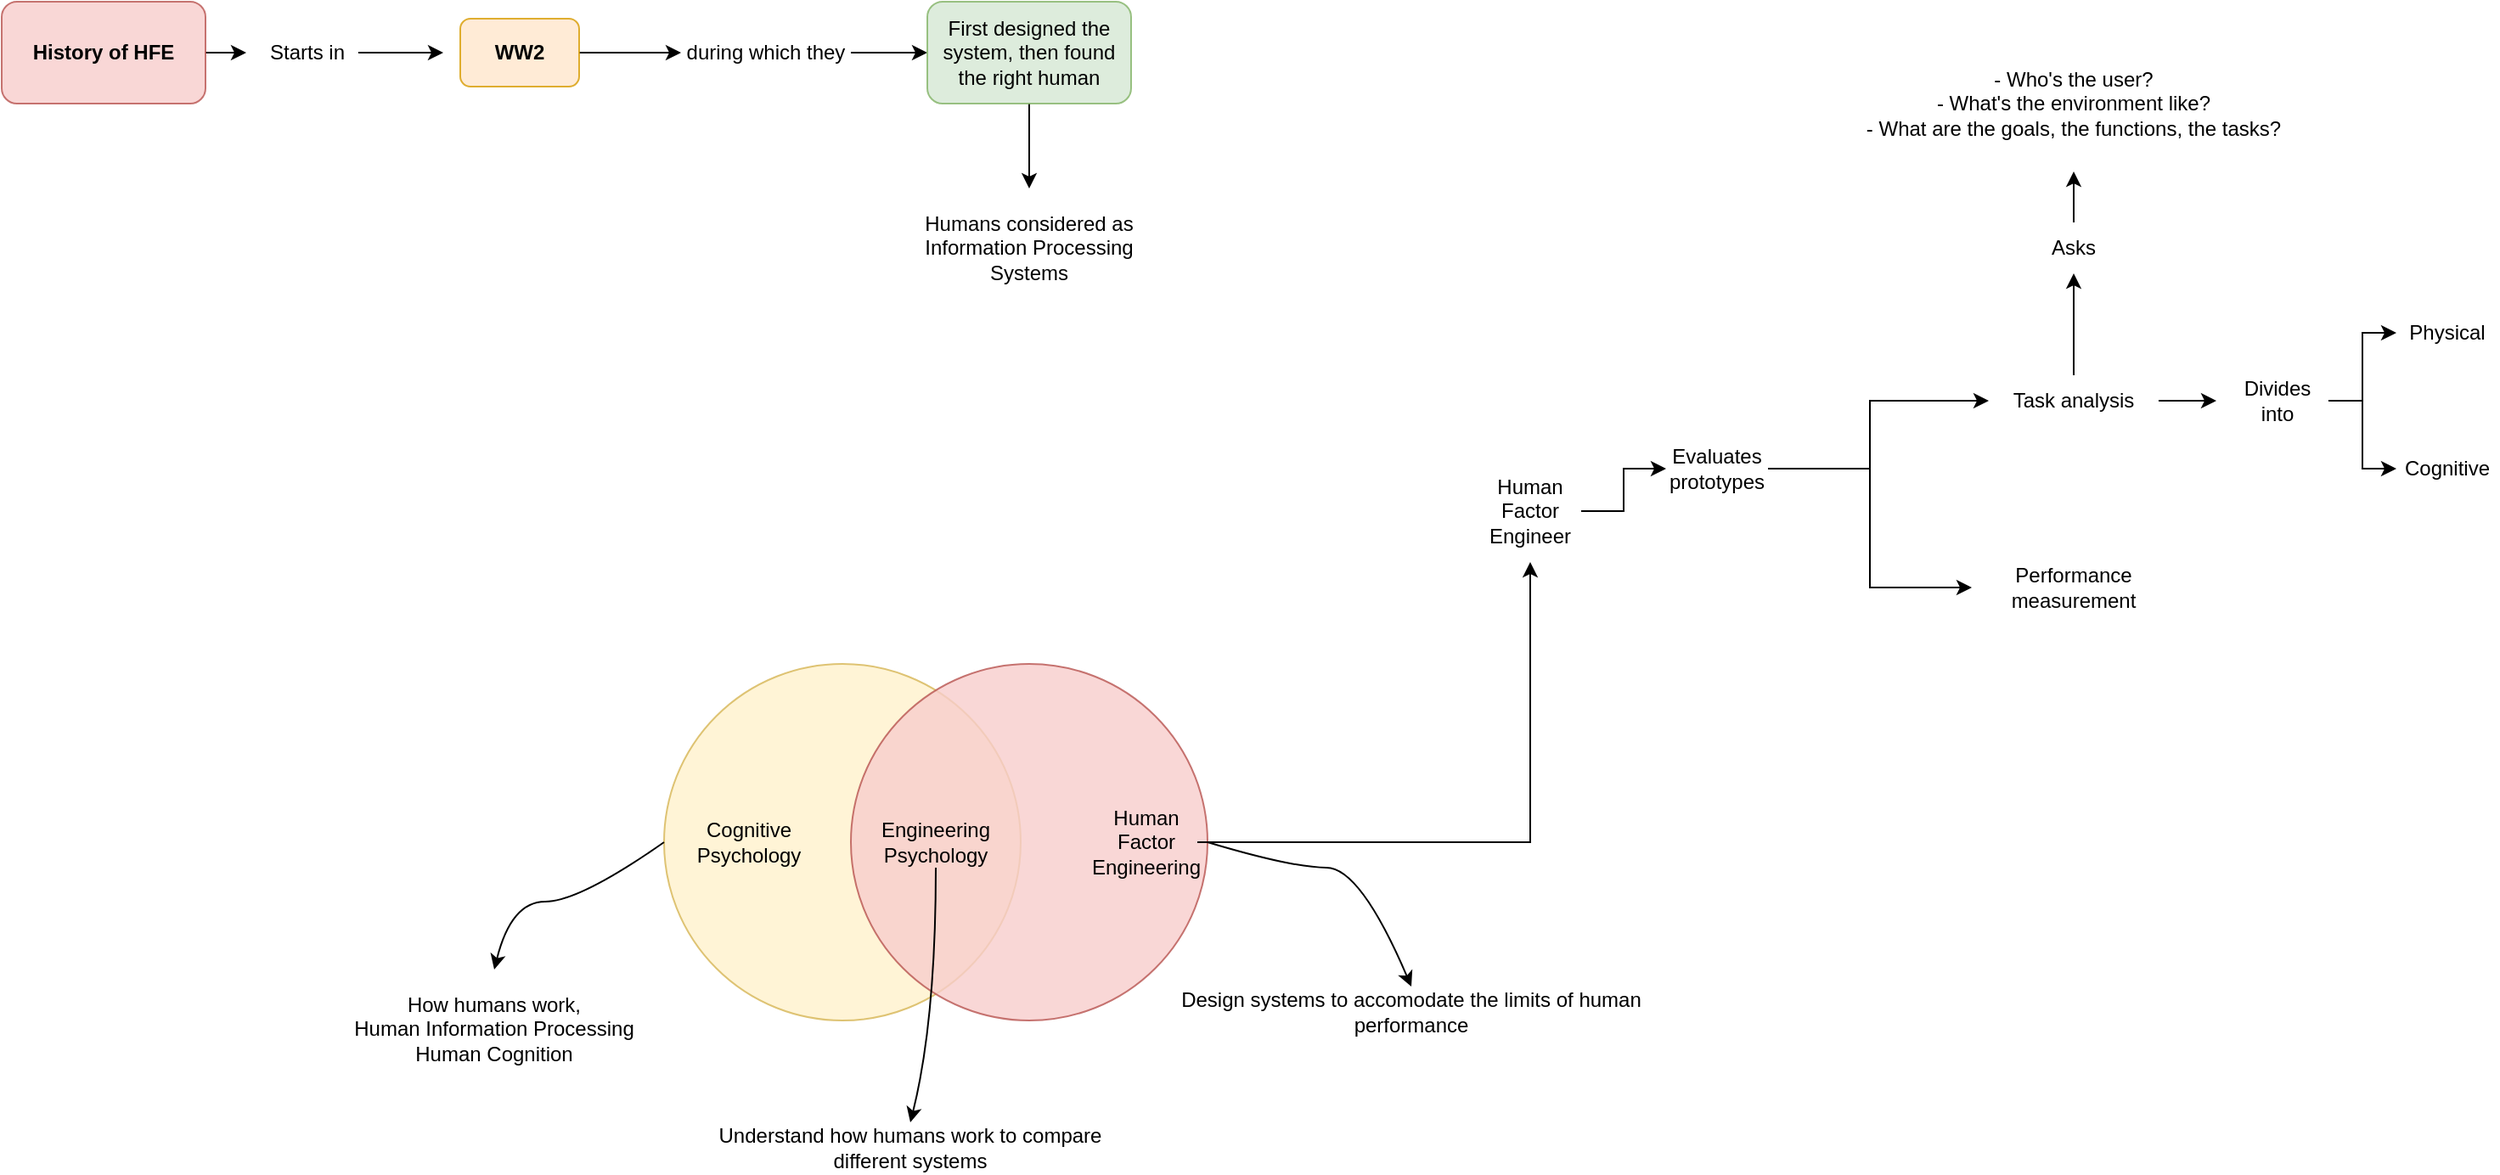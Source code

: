 <mxfile version="15.5.5" type="github"><diagram id="WYOHDMX3otPDSUpYf5oi" name="Page-1"><mxGraphModel dx="2222" dy="2023" grid="1" gridSize="10" guides="1" tooltips="1" connect="1" arrows="1" fold="1" page="1" pageScale="1" pageWidth="827" pageHeight="1169" math="0" shadow="0"><root><mxCell id="0"/><mxCell id="1" parent="0"/><mxCell id="lIc6VvKzGLfamKoXK6Ft-1" value="" style="ellipse;whiteSpace=wrap;html=1;aspect=fixed;fillColor=#fff2cc;strokeColor=#d6b656;opacity=80;" vertex="1" parent="1"><mxGeometry x="130" y="170" width="210" height="210" as="geometry"/></mxCell><mxCell id="lIc6VvKzGLfamKoXK6Ft-3" value="" style="ellipse;whiteSpace=wrap;html=1;aspect=fixed;fillColor=#f8cecc;strokeColor=#b85450;opacity=80;" vertex="1" parent="1"><mxGeometry x="240" y="170" width="210" height="210" as="geometry"/></mxCell><mxCell id="lIc6VvKzGLfamKoXK6Ft-4" value="Cognitive&lt;br&gt;Psychology" style="text;html=1;strokeColor=none;fillColor=none;align=center;verticalAlign=middle;whiteSpace=wrap;rounded=0;opacity=80;" vertex="1" parent="1"><mxGeometry x="150" y="260" width="60" height="30" as="geometry"/></mxCell><mxCell id="lIc6VvKzGLfamKoXK6Ft-17" style="edgeStyle=orthogonalEdgeStyle;rounded=0;orthogonalLoop=1;jettySize=auto;html=1;entryX=0.5;entryY=1;entryDx=0;entryDy=0;targetPerimeterSpacing=6;" edge="1" parent="1" source="lIc6VvKzGLfamKoXK6Ft-5" target="lIc6VvKzGLfamKoXK6Ft-13"><mxGeometry relative="1" as="geometry"/></mxCell><mxCell id="lIc6VvKzGLfamKoXK6Ft-5" value="Human&lt;br&gt;Factor&lt;br&gt;Engineering" style="text;html=1;strokeColor=none;fillColor=none;align=center;verticalAlign=middle;whiteSpace=wrap;rounded=0;opacity=80;" vertex="1" parent="1"><mxGeometry x="384" y="260" width="60" height="30" as="geometry"/></mxCell><mxCell id="lIc6VvKzGLfamKoXK6Ft-6" value="Engineering&lt;br&gt;Psychology" style="text;html=1;strokeColor=none;fillColor=none;align=center;verticalAlign=middle;whiteSpace=wrap;rounded=0;opacity=80;" vertex="1" parent="1"><mxGeometry x="260" y="260" width="60" height="30" as="geometry"/></mxCell><mxCell id="lIc6VvKzGLfamKoXK6Ft-7" value="" style="curved=1;endArrow=classic;html=1;rounded=0;exitX=0;exitY=0.5;exitDx=0;exitDy=0;entryX=0.5;entryY=0;entryDx=0;entryDy=0;" edge="1" parent="1" source="lIc6VvKzGLfamKoXK6Ft-1" target="lIc6VvKzGLfamKoXK6Ft-8"><mxGeometry width="50" height="50" relative="1" as="geometry"><mxPoint x="390" y="400" as="sourcePoint"/><mxPoint x="30" y="340" as="targetPoint"/><Array as="points"><mxPoint x="80" y="310"/><mxPoint x="40" y="310"/></Array></mxGeometry></mxCell><mxCell id="lIc6VvKzGLfamKoXK6Ft-8" value="How humans work,&lt;br&gt;Human Information Processing&lt;br&gt;Human Cognition" style="text;html=1;strokeColor=none;fillColor=none;align=center;verticalAlign=middle;whiteSpace=wrap;rounded=0;opacity=80;" vertex="1" parent="1"><mxGeometry x="-90" y="350" width="240" height="70" as="geometry"/></mxCell><mxCell id="lIc6VvKzGLfamKoXK6Ft-9" value="Design systems to accomodate the limits of human performance" style="text;html=1;strokeColor=none;fillColor=none;align=center;verticalAlign=middle;whiteSpace=wrap;rounded=0;opacity=80;" vertex="1" parent="1"><mxGeometry x="420" y="360" width="300" height="30" as="geometry"/></mxCell><mxCell id="lIc6VvKzGLfamKoXK6Ft-10" value="" style="curved=1;endArrow=classic;html=1;rounded=0;exitX=1;exitY=0.5;exitDx=0;exitDy=0;entryX=0.5;entryY=0;entryDx=0;entryDy=0;" edge="1" parent="1" source="lIc6VvKzGLfamKoXK6Ft-3" target="lIc6VvKzGLfamKoXK6Ft-9"><mxGeometry width="50" height="50" relative="1" as="geometry"><mxPoint x="390" y="400" as="sourcePoint"/><mxPoint x="440" y="350" as="targetPoint"/><Array as="points"><mxPoint x="500" y="290"/><mxPoint x="540" y="290"/></Array></mxGeometry></mxCell><mxCell id="lIc6VvKzGLfamKoXK6Ft-11" value="Understand how humans work to compare different systems" style="text;html=1;strokeColor=none;fillColor=none;align=center;verticalAlign=middle;whiteSpace=wrap;rounded=0;opacity=80;" vertex="1" parent="1"><mxGeometry x="150" y="440" width="250" height="30" as="geometry"/></mxCell><mxCell id="lIc6VvKzGLfamKoXK6Ft-12" value="" style="curved=1;endArrow=classic;html=1;rounded=0;exitX=0.5;exitY=1;exitDx=0;exitDy=0;entryX=0.5;entryY=0;entryDx=0;entryDy=0;" edge="1" parent="1" target="lIc6VvKzGLfamKoXK6Ft-11" source="lIc6VvKzGLfamKoXK6Ft-6"><mxGeometry width="50" height="50" relative="1" as="geometry"><mxPoint x="210" y="390" as="sourcePoint"/><mxPoint x="200" y="465" as="targetPoint"/><Array as="points"><mxPoint x="290" y="380"/></Array></mxGeometry></mxCell><mxCell id="lIc6VvKzGLfamKoXK6Ft-16" style="edgeStyle=orthogonalEdgeStyle;rounded=0;orthogonalLoop=1;jettySize=auto;html=1;entryX=0;entryY=0.5;entryDx=0;entryDy=0;targetPerimeterSpacing=6;" edge="1" parent="1" source="lIc6VvKzGLfamKoXK6Ft-13" target="lIc6VvKzGLfamKoXK6Ft-15"><mxGeometry relative="1" as="geometry"/></mxCell><mxCell id="lIc6VvKzGLfamKoXK6Ft-13" value="Human Factor Engineer" style="text;html=1;strokeColor=none;fillColor=none;align=center;verticalAlign=middle;whiteSpace=wrap;rounded=0;opacity=80;" vertex="1" parent="1"><mxGeometry x="610" y="50" width="60" height="60" as="geometry"/></mxCell><mxCell id="lIc6VvKzGLfamKoXK6Ft-21" style="edgeStyle=orthogonalEdgeStyle;rounded=0;orthogonalLoop=1;jettySize=auto;html=1;entryX=0;entryY=0.5;entryDx=0;entryDy=0;targetPerimeterSpacing=6;" edge="1" parent="1" source="lIc6VvKzGLfamKoXK6Ft-15" target="lIc6VvKzGLfamKoXK6Ft-19"><mxGeometry relative="1" as="geometry"><Array as="points"><mxPoint x="840" y="55"/><mxPoint x="840" y="15"/></Array></mxGeometry></mxCell><mxCell id="lIc6VvKzGLfamKoXK6Ft-22" style="edgeStyle=orthogonalEdgeStyle;rounded=0;orthogonalLoop=1;jettySize=auto;html=1;entryX=0;entryY=0.5;entryDx=0;entryDy=0;targetPerimeterSpacing=6;" edge="1" parent="1" source="lIc6VvKzGLfamKoXK6Ft-15" target="lIc6VvKzGLfamKoXK6Ft-20"><mxGeometry relative="1" as="geometry"/></mxCell><mxCell id="lIc6VvKzGLfamKoXK6Ft-15" value="Evaluates prototypes" style="text;html=1;strokeColor=none;fillColor=none;align=center;verticalAlign=middle;whiteSpace=wrap;rounded=0;opacity=80;" vertex="1" parent="1"><mxGeometry x="720" y="40" width="60" height="30" as="geometry"/></mxCell><mxCell id="lIc6VvKzGLfamKoXK6Ft-25" style="edgeStyle=orthogonalEdgeStyle;rounded=0;orthogonalLoop=1;jettySize=auto;html=1;targetPerimeterSpacing=6;" edge="1" parent="1" source="lIc6VvKzGLfamKoXK6Ft-19" target="lIc6VvKzGLfamKoXK6Ft-24"><mxGeometry relative="1" as="geometry"/></mxCell><mxCell id="lIc6VvKzGLfamKoXK6Ft-30" style="edgeStyle=orthogonalEdgeStyle;rounded=0;orthogonalLoop=1;jettySize=auto;html=1;entryX=0.5;entryY=1;entryDx=0;entryDy=0;targetPerimeterSpacing=6;" edge="1" parent="1" source="lIc6VvKzGLfamKoXK6Ft-19" target="lIc6VvKzGLfamKoXK6Ft-29"><mxGeometry relative="1" as="geometry"/></mxCell><mxCell id="lIc6VvKzGLfamKoXK6Ft-19" value="Task analysis" style="text;html=1;strokeColor=none;fillColor=none;align=center;verticalAlign=middle;whiteSpace=wrap;rounded=0;opacity=80;" vertex="1" parent="1"><mxGeometry x="910" width="100" height="30" as="geometry"/></mxCell><mxCell id="lIc6VvKzGLfamKoXK6Ft-20" value="Performance measurement" style="text;html=1;strokeColor=none;fillColor=none;align=center;verticalAlign=middle;whiteSpace=wrap;rounded=0;opacity=80;" vertex="1" parent="1"><mxGeometry x="900" y="110" width="120" height="30" as="geometry"/></mxCell><mxCell id="lIc6VvKzGLfamKoXK6Ft-23" value="Physical" style="text;html=1;strokeColor=none;fillColor=none;align=center;verticalAlign=middle;whiteSpace=wrap;rounded=0;opacity=80;" vertex="1" parent="1"><mxGeometry x="1150" y="-40" width="60" height="30" as="geometry"/></mxCell><mxCell id="lIc6VvKzGLfamKoXK6Ft-26" style="edgeStyle=orthogonalEdgeStyle;rounded=0;orthogonalLoop=1;jettySize=auto;html=1;entryX=0;entryY=0.5;entryDx=0;entryDy=0;targetPerimeterSpacing=6;" edge="1" parent="1" source="lIc6VvKzGLfamKoXK6Ft-24" target="lIc6VvKzGLfamKoXK6Ft-23"><mxGeometry relative="1" as="geometry"/></mxCell><mxCell id="lIc6VvKzGLfamKoXK6Ft-28" style="edgeStyle=orthogonalEdgeStyle;rounded=0;orthogonalLoop=1;jettySize=auto;html=1;entryX=0;entryY=0.5;entryDx=0;entryDy=0;targetPerimeterSpacing=6;" edge="1" parent="1" source="lIc6VvKzGLfamKoXK6Ft-24" target="lIc6VvKzGLfamKoXK6Ft-27"><mxGeometry relative="1" as="geometry"/></mxCell><mxCell id="lIc6VvKzGLfamKoXK6Ft-24" value="Divides into" style="text;html=1;strokeColor=none;fillColor=none;align=center;verticalAlign=middle;whiteSpace=wrap;rounded=0;opacity=80;" vertex="1" parent="1"><mxGeometry x="1050" width="60" height="30" as="geometry"/></mxCell><mxCell id="lIc6VvKzGLfamKoXK6Ft-27" value="Cognitive" style="text;html=1;strokeColor=none;fillColor=none;align=center;verticalAlign=middle;whiteSpace=wrap;rounded=0;opacity=80;" vertex="1" parent="1"><mxGeometry x="1150" y="40" width="60" height="30" as="geometry"/></mxCell><mxCell id="lIc6VvKzGLfamKoXK6Ft-33" style="edgeStyle=orthogonalEdgeStyle;rounded=0;orthogonalLoop=1;jettySize=auto;html=1;entryX=0.5;entryY=1;entryDx=0;entryDy=0;targetPerimeterSpacing=6;" edge="1" parent="1" source="lIc6VvKzGLfamKoXK6Ft-29" target="lIc6VvKzGLfamKoXK6Ft-31"><mxGeometry relative="1" as="geometry"/></mxCell><mxCell id="lIc6VvKzGLfamKoXK6Ft-29" value="Asks" style="text;html=1;strokeColor=none;fillColor=none;align=center;verticalAlign=middle;whiteSpace=wrap;rounded=0;opacity=80;" vertex="1" parent="1"><mxGeometry x="930" y="-90" width="60" height="30" as="geometry"/></mxCell><mxCell id="lIc6VvKzGLfamKoXK6Ft-31" value="- Who's the user?&lt;br&gt;- What's the environment like?&lt;br&gt;- What are the goals, the functions, the tasks?" style="text;html=1;strokeColor=none;fillColor=none;align=center;verticalAlign=middle;whiteSpace=wrap;rounded=0;opacity=80;" vertex="1" parent="1"><mxGeometry x="795" y="-200" width="330" height="80" as="geometry"/></mxCell><mxCell id="lIc6VvKzGLfamKoXK6Ft-36" style="edgeStyle=orthogonalEdgeStyle;rounded=0;orthogonalLoop=1;jettySize=auto;html=1;targetPerimeterSpacing=6;" edge="1" parent="1" source="lIc6VvKzGLfamKoXK6Ft-34" target="lIc6VvKzGLfamKoXK6Ft-37"><mxGeometry relative="1" as="geometry"><mxPoint x="-80" y="-190" as="targetPoint"/></mxGeometry></mxCell><mxCell id="lIc6VvKzGLfamKoXK6Ft-34" value="History of HFE" style="rounded=1;whiteSpace=wrap;html=1;opacity=80;fillColor=#f8cecc;strokeColor=#b85450;fontStyle=1" vertex="1" parent="1"><mxGeometry x="-260" y="-220" width="120" height="60" as="geometry"/></mxCell><mxCell id="lIc6VvKzGLfamKoXK6Ft-38" style="edgeStyle=orthogonalEdgeStyle;rounded=0;orthogonalLoop=1;jettySize=auto;html=1;entryX=0;entryY=0.5;entryDx=0;entryDy=0;targetPerimeterSpacing=6;" edge="1" parent="1" source="lIc6VvKzGLfamKoXK6Ft-37"><mxGeometry relative="1" as="geometry"><mxPoint y="-190" as="targetPoint"/></mxGeometry></mxCell><mxCell id="lIc6VvKzGLfamKoXK6Ft-37" value="Starts in" style="text;html=1;strokeColor=none;fillColor=none;align=center;verticalAlign=middle;whiteSpace=wrap;rounded=0;opacity=80;" vertex="1" parent="1"><mxGeometry x="-110" y="-205" width="60" height="30" as="geometry"/></mxCell><mxCell id="lIc6VvKzGLfamKoXK6Ft-42" style="edgeStyle=orthogonalEdgeStyle;rounded=0;orthogonalLoop=1;jettySize=auto;html=1;entryX=0;entryY=0.5;entryDx=0;entryDy=0;targetPerimeterSpacing=6;" edge="1" parent="1" source="lIc6VvKzGLfamKoXK6Ft-40" target="lIc6VvKzGLfamKoXK6Ft-41"><mxGeometry relative="1" as="geometry"/></mxCell><mxCell id="lIc6VvKzGLfamKoXK6Ft-40" value="WW2" style="rounded=1;whiteSpace=wrap;html=1;opacity=80;fontStyle=1;fillColor=#ffe6cc;strokeColor=#d79b00;" vertex="1" parent="1"><mxGeometry x="10" y="-210" width="70" height="40" as="geometry"/></mxCell><mxCell id="lIc6VvKzGLfamKoXK6Ft-44" style="edgeStyle=orthogonalEdgeStyle;rounded=0;orthogonalLoop=1;jettySize=auto;html=1;entryX=0;entryY=0.5;entryDx=0;entryDy=0;targetPerimeterSpacing=6;" edge="1" parent="1" source="lIc6VvKzGLfamKoXK6Ft-41" target="lIc6VvKzGLfamKoXK6Ft-43"><mxGeometry relative="1" as="geometry"/></mxCell><mxCell id="lIc6VvKzGLfamKoXK6Ft-41" value="during which they" style="text;html=1;strokeColor=none;fillColor=none;align=center;verticalAlign=middle;whiteSpace=wrap;rounded=0;opacity=80;" vertex="1" parent="1"><mxGeometry x="140" y="-205" width="100" height="30" as="geometry"/></mxCell><mxCell id="lIc6VvKzGLfamKoXK6Ft-46" style="edgeStyle=orthogonalEdgeStyle;rounded=0;orthogonalLoop=1;jettySize=auto;html=1;entryX=0.5;entryY=0;entryDx=0;entryDy=0;targetPerimeterSpacing=6;" edge="1" parent="1" source="lIc6VvKzGLfamKoXK6Ft-43" target="lIc6VvKzGLfamKoXK6Ft-45"><mxGeometry relative="1" as="geometry"/></mxCell><mxCell id="lIc6VvKzGLfamKoXK6Ft-43" value="First designed the system, then found the right human" style="rounded=1;whiteSpace=wrap;html=1;opacity=80;fillColor=#d5e8d4;strokeColor=#82b366;" vertex="1" parent="1"><mxGeometry x="285" y="-220" width="120" height="60" as="geometry"/></mxCell><mxCell id="lIc6VvKzGLfamKoXK6Ft-45" value="Humans considered as Information Processing Systems" style="text;html=1;strokeColor=none;fillColor=none;align=center;verticalAlign=middle;whiteSpace=wrap;rounded=0;opacity=80;" vertex="1" parent="1"><mxGeometry x="265" y="-110" width="160" height="70" as="geometry"/></mxCell></root></mxGraphModel></diagram></mxfile>